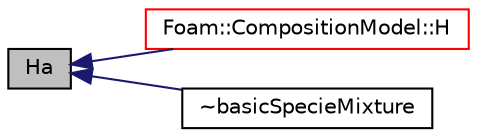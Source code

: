 digraph "Ha"
{
  bgcolor="transparent";
  edge [fontname="Helvetica",fontsize="10",labelfontname="Helvetica",labelfontsize="10"];
  node [fontname="Helvetica",fontsize="10",shape=record];
  rankdir="LR";
  Node1 [label="Ha",height=0.2,width=0.4,color="black", fillcolor="grey75", style="filled", fontcolor="black"];
  Node1 -> Node2 [dir="back",color="midnightblue",fontsize="10",style="solid",fontname="Helvetica"];
  Node2 [label="Foam::CompositionModel::H",height=0.2,width=0.4,color="red",URL="$a00332.html#a338a3d5a8c759d9c5263d7c2fa4053c7",tooltip="Return total enthalpy for the phase phaseI. "];
  Node1 -> Node3 [dir="back",color="midnightblue",fontsize="10",style="solid",fontname="Helvetica"];
  Node3 [label="~basicSpecieMixture",height=0.2,width=0.4,color="black",URL="$a00115.html#a3719ed16d6465b85858dfd00497a1f8f",tooltip="Destructor. "];
}
